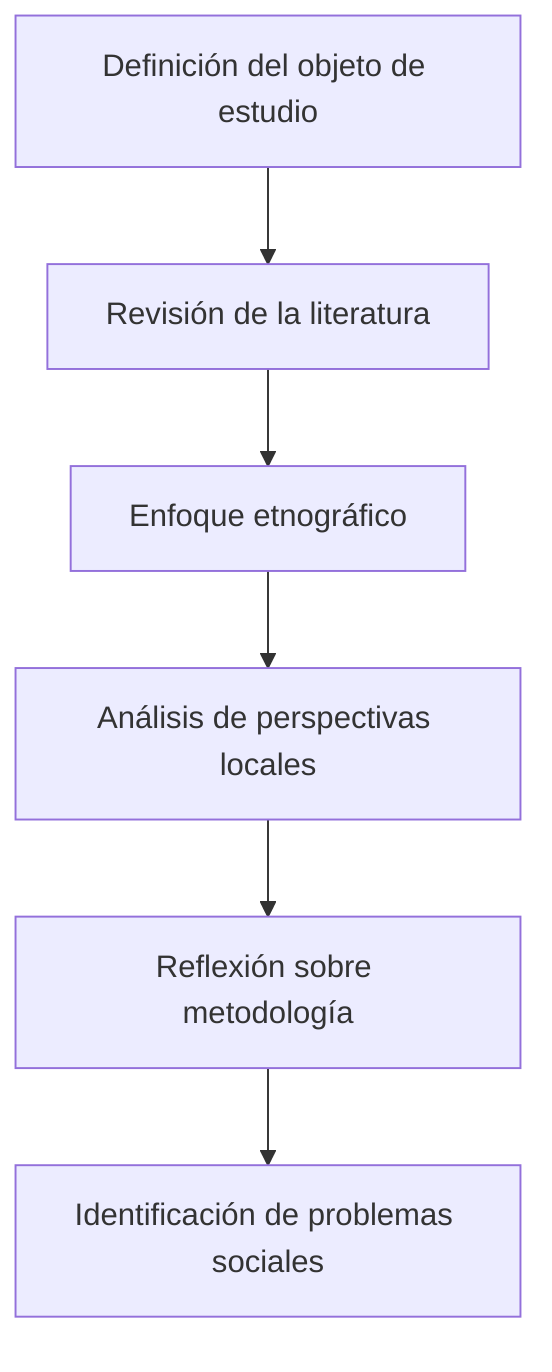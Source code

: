 flowchart TD
A["Definición del objeto de estudio"] --> B["Revisión de la literatura"]
B --> C["Enfoque etnográfico"]
C --> D["Análisis de perspectivas locales"]
D --> E["Reflexión sobre metodología"]
E --> F["Identificación de problemas sociales"]